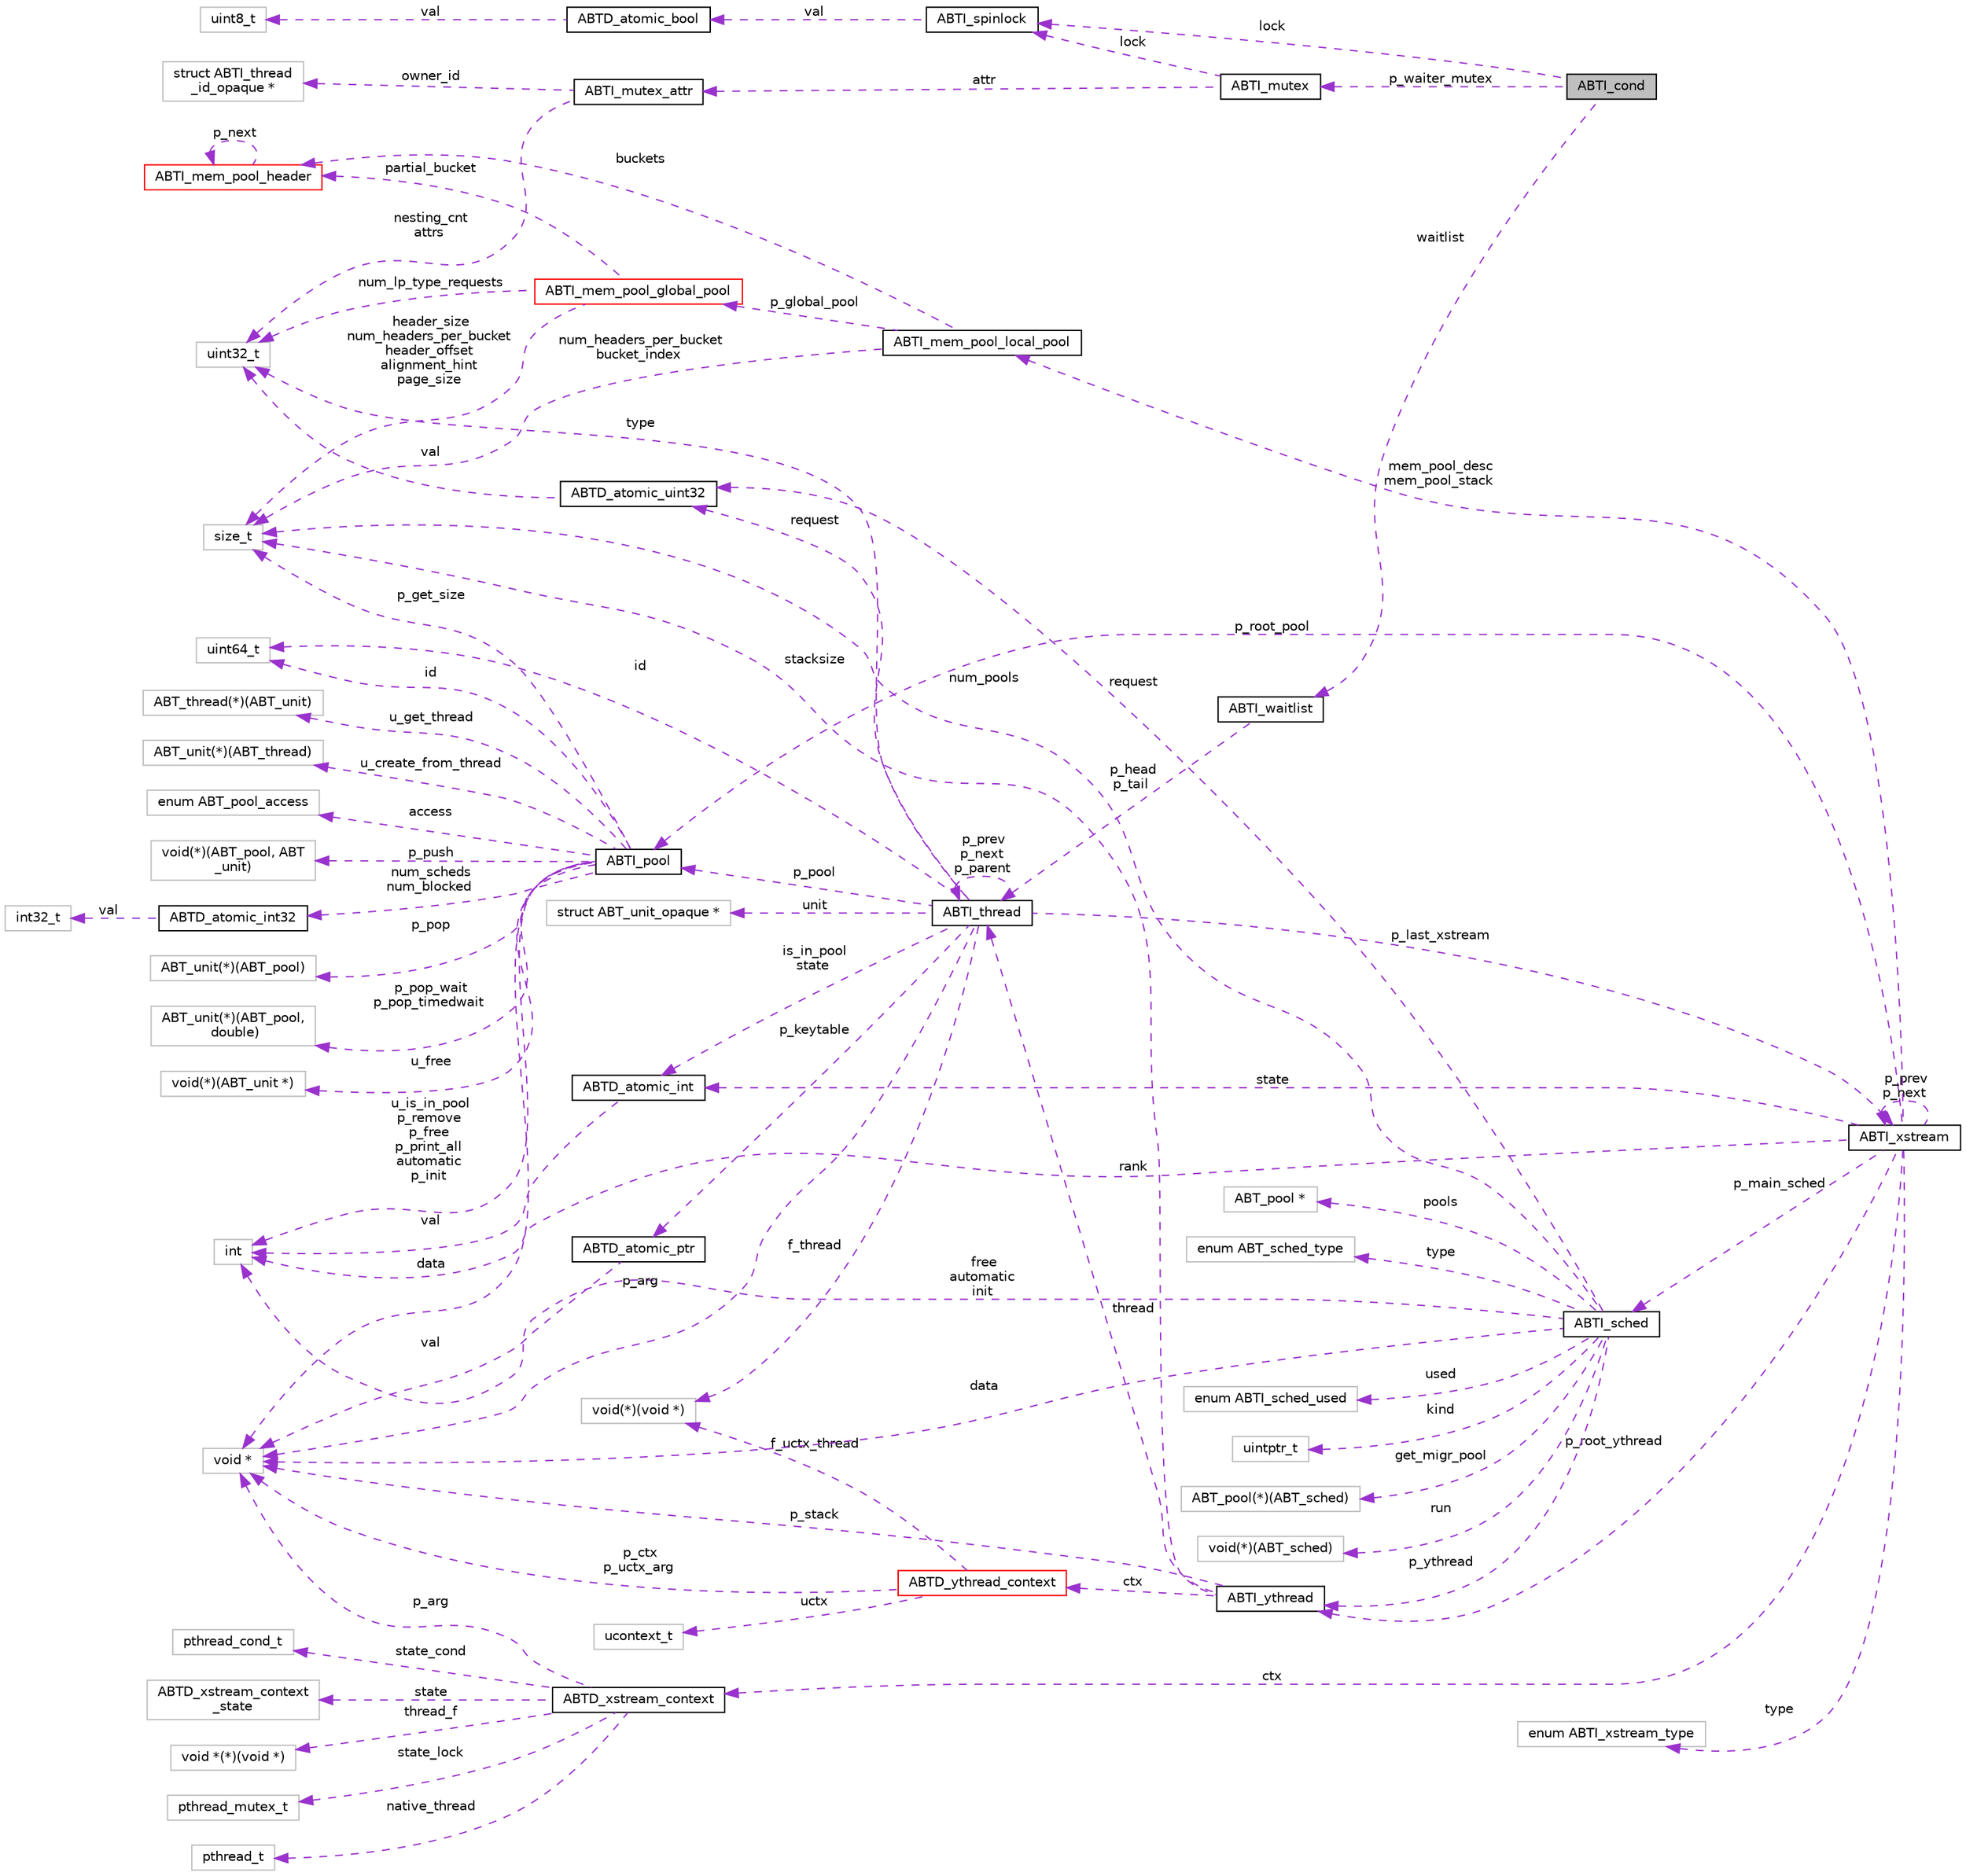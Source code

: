 digraph "ABTI_cond"
{
 // LATEX_PDF_SIZE
  edge [fontname="Helvetica",fontsize="10",labelfontname="Helvetica",labelfontsize="10"];
  node [fontname="Helvetica",fontsize="10",shape=record];
  rankdir="LR";
  Node1 [label="ABTI_cond",height=0.2,width=0.4,color="black", fillcolor="grey75", style="filled", fontcolor="black",tooltip=" "];
  Node2 -> Node1 [dir="back",color="darkorchid3",fontsize="10",style="dashed",label=" p_waiter_mutex" ,fontname="Helvetica"];
  Node2 [label="ABTI_mutex",height=0.2,width=0.4,color="black", fillcolor="white", style="filled",URL="$d5/d57/structABTI__mutex.html",tooltip=" "];
  Node3 -> Node2 [dir="back",color="darkorchid3",fontsize="10",style="dashed",label=" lock" ,fontname="Helvetica"];
  Node3 [label="ABTI_spinlock",height=0.2,width=0.4,color="black", fillcolor="white", style="filled",URL="$dc/d81/structABTI__spinlock.html",tooltip=" "];
  Node4 -> Node3 [dir="back",color="darkorchid3",fontsize="10",style="dashed",label=" val" ,fontname="Helvetica"];
  Node4 [label="ABTD_atomic_bool",height=0.2,width=0.4,color="black", fillcolor="white", style="filled",URL="$df/d2c/structABTD__atomic__bool.html",tooltip=" "];
  Node5 -> Node4 [dir="back",color="darkorchid3",fontsize="10",style="dashed",label=" val" ,fontname="Helvetica"];
  Node5 [label="uint8_t",height=0.2,width=0.4,color="grey75", fillcolor="white", style="filled",tooltip=" "];
  Node6 -> Node2 [dir="back",color="darkorchid3",fontsize="10",style="dashed",label=" attr" ,fontname="Helvetica"];
  Node6 [label="ABTI_mutex_attr",height=0.2,width=0.4,color="black", fillcolor="white", style="filled",URL="$df/de7/structABTI__mutex__attr.html",tooltip=" "];
  Node7 -> Node6 [dir="back",color="darkorchid3",fontsize="10",style="dashed",label=" nesting_cnt\nattrs" ,fontname="Helvetica"];
  Node7 [label="uint32_t",height=0.2,width=0.4,color="grey75", fillcolor="white", style="filled",tooltip=" "];
  Node8 -> Node6 [dir="back",color="darkorchid3",fontsize="10",style="dashed",label=" owner_id" ,fontname="Helvetica"];
  Node8 [label="struct ABTI_thread\l_id_opaque *",height=0.2,width=0.4,color="grey75", fillcolor="white", style="filled",tooltip=" "];
  Node3 -> Node1 [dir="back",color="darkorchid3",fontsize="10",style="dashed",label=" lock" ,fontname="Helvetica"];
  Node9 -> Node1 [dir="back",color="darkorchid3",fontsize="10",style="dashed",label=" waitlist" ,fontname="Helvetica"];
  Node9 [label="ABTI_waitlist",height=0.2,width=0.4,color="black", fillcolor="white", style="filled",URL="$dd/d00/structABTI__waitlist.html",tooltip=" "];
  Node10 -> Node9 [dir="back",color="darkorchid3",fontsize="10",style="dashed",label=" p_head\np_tail" ,fontname="Helvetica"];
  Node10 [label="ABTI_thread",height=0.2,width=0.4,color="black", fillcolor="white", style="filled",URL="$d3/d55/structABTI__thread.html",tooltip=" "];
  Node11 -> Node10 [dir="back",color="darkorchid3",fontsize="10",style="dashed",label=" f_thread" ,fontname="Helvetica"];
  Node11 [label="void(*)(void *)",height=0.2,width=0.4,color="grey75", fillcolor="white", style="filled",tooltip=" "];
  Node12 -> Node10 [dir="back",color="darkorchid3",fontsize="10",style="dashed",label=" id" ,fontname="Helvetica"];
  Node12 [label="uint64_t",height=0.2,width=0.4,color="grey75", fillcolor="white", style="filled",tooltip=" "];
  Node10 -> Node10 [dir="back",color="darkorchid3",fontsize="10",style="dashed",label=" p_prev\np_next\np_parent" ,fontname="Helvetica"];
  Node13 -> Node10 [dir="back",color="darkorchid3",fontsize="10",style="dashed",label=" p_pool" ,fontname="Helvetica"];
  Node13 [label="ABTI_pool",height=0.2,width=0.4,color="black", fillcolor="white", style="filled",URL="$df/d65/structABTI__pool.html",tooltip=" "];
  Node14 -> Node13 [dir="back",color="darkorchid3",fontsize="10",style="dashed",label=" u_free" ,fontname="Helvetica"];
  Node14 [label="void(*)(ABT_unit *)",height=0.2,width=0.4,color="grey75", fillcolor="white", style="filled",tooltip=" "];
  Node15 -> Node13 [dir="back",color="darkorchid3",fontsize="10",style="dashed",label=" u_get_thread" ,fontname="Helvetica"];
  Node15 [label="ABT_thread(*)(ABT_unit)",height=0.2,width=0.4,color="grey75", fillcolor="white", style="filled",tooltip=" "];
  Node16 -> Node13 [dir="back",color="darkorchid3",fontsize="10",style="dashed",label=" u_create_from_thread" ,fontname="Helvetica"];
  Node16 [label="ABT_unit(*)(ABT_thread)",height=0.2,width=0.4,color="grey75", fillcolor="white", style="filled",tooltip=" "];
  Node12 -> Node13 [dir="back",color="darkorchid3",fontsize="10",style="dashed",label=" id" ,fontname="Helvetica"];
  Node17 -> Node13 [dir="back",color="darkorchid3",fontsize="10",style="dashed",label=" access" ,fontname="Helvetica"];
  Node17 [label="enum ABT_pool_access",height=0.2,width=0.4,color="grey75", fillcolor="white", style="filled",tooltip=" "];
  Node18 -> Node13 [dir="back",color="darkorchid3",fontsize="10",style="dashed",label=" p_push" ,fontname="Helvetica"];
  Node18 [label="void(*)(ABT_pool, ABT\l_unit)",height=0.2,width=0.4,color="grey75", fillcolor="white", style="filled",tooltip=" "];
  Node19 -> Node13 [dir="back",color="darkorchid3",fontsize="10",style="dashed",label=" p_get_size" ,fontname="Helvetica"];
  Node19 [label="size_t",height=0.2,width=0.4,color="grey75", fillcolor="white", style="filled",tooltip=" "];
  Node20 -> Node13 [dir="back",color="darkorchid3",fontsize="10",style="dashed",label=" p_pop_wait\np_pop_timedwait" ,fontname="Helvetica"];
  Node20 [label="ABT_unit(*)(ABT_pool,\l double)",height=0.2,width=0.4,color="grey75", fillcolor="white", style="filled",tooltip=" "];
  Node21 -> Node13 [dir="back",color="darkorchid3",fontsize="10",style="dashed",label=" u_is_in_pool\np_remove\np_free\np_print_all\nautomatic\np_init" ,fontname="Helvetica"];
  Node21 [label="int",height=0.2,width=0.4,color="grey75", fillcolor="white", style="filled",tooltip=" "];
  Node22 -> Node13 [dir="back",color="darkorchid3",fontsize="10",style="dashed",label=" num_scheds\nnum_blocked" ,fontname="Helvetica"];
  Node22 [label="ABTD_atomic_int32",height=0.2,width=0.4,color="black", fillcolor="white", style="filled",URL="$db/d9a/structABTD__atomic__int32.html",tooltip=" "];
  Node23 -> Node22 [dir="back",color="darkorchid3",fontsize="10",style="dashed",label=" val" ,fontname="Helvetica"];
  Node23 [label="int32_t",height=0.2,width=0.4,color="grey75", fillcolor="white", style="filled",tooltip=" "];
  Node24 -> Node13 [dir="back",color="darkorchid3",fontsize="10",style="dashed",label=" p_pop" ,fontname="Helvetica"];
  Node24 [label="ABT_unit(*)(ABT_pool)",height=0.2,width=0.4,color="grey75", fillcolor="white", style="filled",tooltip=" "];
  Node25 -> Node13 [dir="back",color="darkorchid3",fontsize="10",style="dashed",label=" data" ,fontname="Helvetica"];
  Node25 [label="void *",height=0.2,width=0.4,color="grey75", fillcolor="white", style="filled",tooltip=" "];
  Node26 -> Node10 [dir="back",color="darkorchid3",fontsize="10",style="dashed",label=" p_last_xstream" ,fontname="Helvetica"];
  Node26 [label="ABTI_xstream",height=0.2,width=0.4,color="black", fillcolor="white", style="filled",URL="$dc/d3f/structABTI__xstream.html",tooltip=" "];
  Node27 -> Node26 [dir="back",color="darkorchid3",fontsize="10",style="dashed",label=" ctx" ,fontname="Helvetica"];
  Node27 [label="ABTD_xstream_context",height=0.2,width=0.4,color="black", fillcolor="white", style="filled",URL="$df/dec/structABTD__xstream__context.html",tooltip=" "];
  Node28 -> Node27 [dir="back",color="darkorchid3",fontsize="10",style="dashed",label=" state" ,fontname="Helvetica"];
  Node28 [label="ABTD_xstream_context\l_state",height=0.2,width=0.4,color="grey75", fillcolor="white", style="filled",tooltip=" "];
  Node29 -> Node27 [dir="back",color="darkorchid3",fontsize="10",style="dashed",label=" thread_f" ,fontname="Helvetica"];
  Node29 [label="void *(*)(void *)",height=0.2,width=0.4,color="grey75", fillcolor="white", style="filled",tooltip=" "];
  Node30 -> Node27 [dir="back",color="darkorchid3",fontsize="10",style="dashed",label=" state_lock" ,fontname="Helvetica"];
  Node30 [label="pthread_mutex_t",height=0.2,width=0.4,color="grey75", fillcolor="white", style="filled",tooltip=" "];
  Node31 -> Node27 [dir="back",color="darkorchid3",fontsize="10",style="dashed",label=" native_thread" ,fontname="Helvetica"];
  Node31 [label="pthread_t",height=0.2,width=0.4,color="grey75", fillcolor="white", style="filled",tooltip=" "];
  Node32 -> Node27 [dir="back",color="darkorchid3",fontsize="10",style="dashed",label=" state_cond" ,fontname="Helvetica"];
  Node32 [label="pthread_cond_t",height=0.2,width=0.4,color="grey75", fillcolor="white", style="filled",tooltip=" "];
  Node25 -> Node27 [dir="back",color="darkorchid3",fontsize="10",style="dashed",label=" p_arg" ,fontname="Helvetica"];
  Node33 -> Node26 [dir="back",color="darkorchid3",fontsize="10",style="dashed",label=" p_main_sched" ,fontname="Helvetica"];
  Node33 [label="ABTI_sched",height=0.2,width=0.4,color="black", fillcolor="white", style="filled",URL="$d0/dd5/structABTI__sched.html",tooltip=" "];
  Node34 -> Node33 [dir="back",color="darkorchid3",fontsize="10",style="dashed",label=" get_migr_pool" ,fontname="Helvetica"];
  Node34 [label="ABT_pool(*)(ABT_sched)",height=0.2,width=0.4,color="grey75", fillcolor="white", style="filled",tooltip=" "];
  Node35 -> Node33 [dir="back",color="darkorchid3",fontsize="10",style="dashed",label=" p_ythread" ,fontname="Helvetica"];
  Node35 [label="ABTI_ythread",height=0.2,width=0.4,color="black", fillcolor="white", style="filled",URL="$d5/d5f/structABTI__ythread.html",tooltip=" "];
  Node10 -> Node35 [dir="back",color="darkorchid3",fontsize="10",style="dashed",label=" thread" ,fontname="Helvetica"];
  Node19 -> Node35 [dir="back",color="darkorchid3",fontsize="10",style="dashed",label=" stacksize" ,fontname="Helvetica"];
  Node36 -> Node35 [dir="back",color="darkorchid3",fontsize="10",style="dashed",label=" ctx" ,fontname="Helvetica"];
  Node36 [label="ABTD_ythread_context",height=0.2,width=0.4,color="red", fillcolor="white", style="filled",URL="$d8/df3/structABTD__ythread__context.html",tooltip=" "];
  Node11 -> Node36 [dir="back",color="darkorchid3",fontsize="10",style="dashed",label=" f_uctx_thread" ,fontname="Helvetica"];
  Node37 -> Node36 [dir="back",color="darkorchid3",fontsize="10",style="dashed",label=" uctx" ,fontname="Helvetica"];
  Node37 [label="ucontext_t",height=0.2,width=0.4,color="grey75", fillcolor="white", style="filled",tooltip=" "];
  Node25 -> Node36 [dir="back",color="darkorchid3",fontsize="10",style="dashed",label=" p_ctx\np_uctx_arg" ,fontname="Helvetica"];
  Node25 -> Node35 [dir="back",color="darkorchid3",fontsize="10",style="dashed",label=" p_stack" ,fontname="Helvetica"];
  Node19 -> Node33 [dir="back",color="darkorchid3",fontsize="10",style="dashed",label=" num_pools" ,fontname="Helvetica"];
  Node21 -> Node33 [dir="back",color="darkorchid3",fontsize="10",style="dashed",label=" free\nautomatic\ninit" ,fontname="Helvetica"];
  Node40 -> Node33 [dir="back",color="darkorchid3",fontsize="10",style="dashed",label=" run" ,fontname="Helvetica"];
  Node40 [label="void(*)(ABT_sched)",height=0.2,width=0.4,color="grey75", fillcolor="white", style="filled",tooltip=" "];
  Node41 -> Node33 [dir="back",color="darkorchid3",fontsize="10",style="dashed",label=" pools" ,fontname="Helvetica"];
  Node41 [label="ABT_pool *",height=0.2,width=0.4,color="grey75", fillcolor="white", style="filled",tooltip=" "];
  Node42 -> Node33 [dir="back",color="darkorchid3",fontsize="10",style="dashed",label=" request" ,fontname="Helvetica"];
  Node42 [label="ABTD_atomic_uint32",height=0.2,width=0.4,color="black", fillcolor="white", style="filled",URL="$db/df7/structABTD__atomic__uint32.html",tooltip=" "];
  Node7 -> Node42 [dir="back",color="darkorchid3",fontsize="10",style="dashed",label=" val" ,fontname="Helvetica"];
  Node43 -> Node33 [dir="back",color="darkorchid3",fontsize="10",style="dashed",label=" used" ,fontname="Helvetica"];
  Node43 [label="enum ABTI_sched_used",height=0.2,width=0.4,color="grey75", fillcolor="white", style="filled",tooltip=" "];
  Node25 -> Node33 [dir="back",color="darkorchid3",fontsize="10",style="dashed",label=" data" ,fontname="Helvetica"];
  Node44 -> Node33 [dir="back",color="darkorchid3",fontsize="10",style="dashed",label=" type" ,fontname="Helvetica"];
  Node44 [label="enum ABT_sched_type",height=0.2,width=0.4,color="grey75", fillcolor="white", style="filled",tooltip=" "];
  Node45 -> Node33 [dir="back",color="darkorchid3",fontsize="10",style="dashed",label=" kind" ,fontname="Helvetica"];
  Node45 [label="uintptr_t",height=0.2,width=0.4,color="grey75", fillcolor="white", style="filled",tooltip=" "];
  Node35 -> Node26 [dir="back",color="darkorchid3",fontsize="10",style="dashed",label=" p_root_ythread" ,fontname="Helvetica"];
  Node13 -> Node26 [dir="back",color="darkorchid3",fontsize="10",style="dashed",label=" p_root_pool" ,fontname="Helvetica"];
  Node46 -> Node26 [dir="back",color="darkorchid3",fontsize="10",style="dashed",label=" type" ,fontname="Helvetica"];
  Node46 [label="enum ABTI_xstream_type",height=0.2,width=0.4,color="grey75", fillcolor="white", style="filled",tooltip=" "];
  Node26 -> Node26 [dir="back",color="darkorchid3",fontsize="10",style="dashed",label=" p_prev\np_next" ,fontname="Helvetica"];
  Node47 -> Node26 [dir="back",color="darkorchid3",fontsize="10",style="dashed",label=" state" ,fontname="Helvetica"];
  Node47 [label="ABTD_atomic_int",height=0.2,width=0.4,color="black", fillcolor="white", style="filled",URL="$d5/df5/structABTD__atomic__int.html",tooltip=" "];
  Node21 -> Node47 [dir="back",color="darkorchid3",fontsize="10",style="dashed",label=" val" ,fontname="Helvetica"];
  Node21 -> Node26 [dir="back",color="darkorchid3",fontsize="10",style="dashed",label=" rank" ,fontname="Helvetica"];
  Node48 -> Node26 [dir="back",color="darkorchid3",fontsize="10",style="dashed",label=" mem_pool_desc\nmem_pool_stack" ,fontname="Helvetica"];
  Node48 [label="ABTI_mem_pool_local_pool",height=0.2,width=0.4,color="black", fillcolor="white", style="filled",URL="$d6/d69/structABTI__mem__pool__local__pool.html",tooltip=" "];
  Node19 -> Node48 [dir="back",color="darkorchid3",fontsize="10",style="dashed",label=" num_headers_per_bucket\nbucket_index" ,fontname="Helvetica"];
  Node49 -> Node48 [dir="back",color="darkorchid3",fontsize="10",style="dashed",label=" buckets" ,fontname="Helvetica"];
  Node49 [label="ABTI_mem_pool_header",height=0.2,width=0.4,color="red", fillcolor="white", style="filled",URL="$de/d24/structABTI__mem__pool__header.html",tooltip=" "];
  Node49 -> Node49 [dir="back",color="darkorchid3",fontsize="10",style="dashed",label=" p_next" ,fontname="Helvetica"];
  Node52 -> Node48 [dir="back",color="darkorchid3",fontsize="10",style="dashed",label=" p_global_pool" ,fontname="Helvetica"];
  Node52 [label="ABTI_mem_pool_global_pool",height=0.2,width=0.4,color="red", fillcolor="white", style="filled",URL="$d7/de4/structABTI__mem__pool__global__pool.html",tooltip=" "];
  Node19 -> Node52 [dir="back",color="darkorchid3",fontsize="10",style="dashed",label=" header_size\nnum_headers_per_bucket\nheader_offset\nalignment_hint\npage_size" ,fontname="Helvetica"];
  Node7 -> Node52 [dir="back",color="darkorchid3",fontsize="10",style="dashed",label=" num_lp_type_requests" ,fontname="Helvetica"];
  Node49 -> Node52 [dir="back",color="darkorchid3",fontsize="10",style="dashed",label=" partial_bucket" ,fontname="Helvetica"];
  Node7 -> Node10 [dir="back",color="darkorchid3",fontsize="10",style="dashed",label=" type" ,fontname="Helvetica"];
  Node47 -> Node10 [dir="back",color="darkorchid3",fontsize="10",style="dashed",label=" is_in_pool\nstate" ,fontname="Helvetica"];
  Node39 -> Node10 [dir="back",color="darkorchid3",fontsize="10",style="dashed",label=" p_keytable" ,fontname="Helvetica"];
  Node39 [label="ABTD_atomic_ptr",height=0.2,width=0.4,color="black", fillcolor="white", style="filled",URL="$df/d5b/structABTD__atomic__ptr.html",tooltip=" "];
  Node25 -> Node39 [dir="back",color="darkorchid3",fontsize="10",style="dashed",label=" val" ,fontname="Helvetica"];
  Node42 -> Node10 [dir="back",color="darkorchid3",fontsize="10",style="dashed",label=" request" ,fontname="Helvetica"];
  Node25 -> Node10 [dir="back",color="darkorchid3",fontsize="10",style="dashed",label=" p_arg" ,fontname="Helvetica"];
  Node54 -> Node10 [dir="back",color="darkorchid3",fontsize="10",style="dashed",label=" unit" ,fontname="Helvetica"];
  Node54 [label="struct ABT_unit_opaque *",height=0.2,width=0.4,color="grey75", fillcolor="white", style="filled",tooltip=" "];
}

